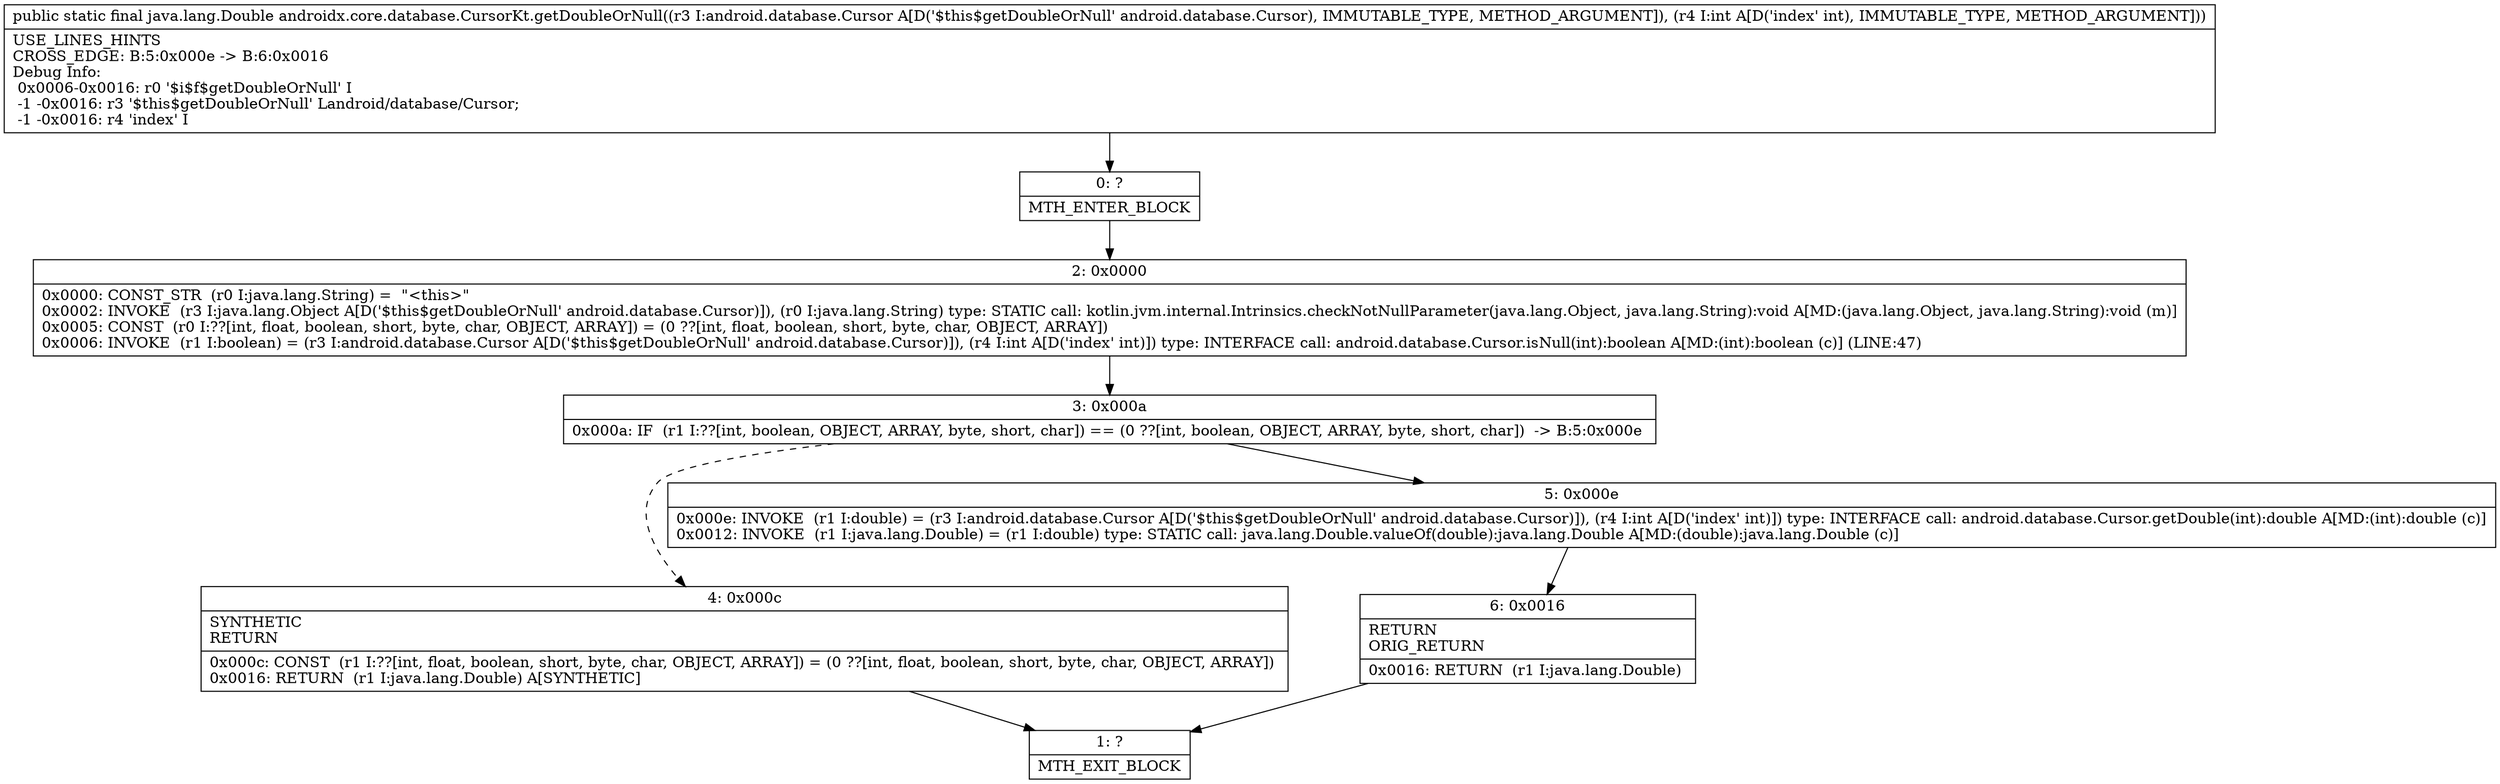 digraph "CFG forandroidx.core.database.CursorKt.getDoubleOrNull(Landroid\/database\/Cursor;I)Ljava\/lang\/Double;" {
Node_0 [shape=record,label="{0\:\ ?|MTH_ENTER_BLOCK\l}"];
Node_2 [shape=record,label="{2\:\ 0x0000|0x0000: CONST_STR  (r0 I:java.lang.String) =  \"\<this\>\" \l0x0002: INVOKE  (r3 I:java.lang.Object A[D('$this$getDoubleOrNull' android.database.Cursor)]), (r0 I:java.lang.String) type: STATIC call: kotlin.jvm.internal.Intrinsics.checkNotNullParameter(java.lang.Object, java.lang.String):void A[MD:(java.lang.Object, java.lang.String):void (m)]\l0x0005: CONST  (r0 I:??[int, float, boolean, short, byte, char, OBJECT, ARRAY]) = (0 ??[int, float, boolean, short, byte, char, OBJECT, ARRAY]) \l0x0006: INVOKE  (r1 I:boolean) = (r3 I:android.database.Cursor A[D('$this$getDoubleOrNull' android.database.Cursor)]), (r4 I:int A[D('index' int)]) type: INTERFACE call: android.database.Cursor.isNull(int):boolean A[MD:(int):boolean (c)] (LINE:47)\l}"];
Node_3 [shape=record,label="{3\:\ 0x000a|0x000a: IF  (r1 I:??[int, boolean, OBJECT, ARRAY, byte, short, char]) == (0 ??[int, boolean, OBJECT, ARRAY, byte, short, char])  \-\> B:5:0x000e \l}"];
Node_4 [shape=record,label="{4\:\ 0x000c|SYNTHETIC\lRETURN\l|0x000c: CONST  (r1 I:??[int, float, boolean, short, byte, char, OBJECT, ARRAY]) = (0 ??[int, float, boolean, short, byte, char, OBJECT, ARRAY]) \l0x0016: RETURN  (r1 I:java.lang.Double) A[SYNTHETIC]\l}"];
Node_1 [shape=record,label="{1\:\ ?|MTH_EXIT_BLOCK\l}"];
Node_5 [shape=record,label="{5\:\ 0x000e|0x000e: INVOKE  (r1 I:double) = (r3 I:android.database.Cursor A[D('$this$getDoubleOrNull' android.database.Cursor)]), (r4 I:int A[D('index' int)]) type: INTERFACE call: android.database.Cursor.getDouble(int):double A[MD:(int):double (c)]\l0x0012: INVOKE  (r1 I:java.lang.Double) = (r1 I:double) type: STATIC call: java.lang.Double.valueOf(double):java.lang.Double A[MD:(double):java.lang.Double (c)]\l}"];
Node_6 [shape=record,label="{6\:\ 0x0016|RETURN\lORIG_RETURN\l|0x0016: RETURN  (r1 I:java.lang.Double) \l}"];
MethodNode[shape=record,label="{public static final java.lang.Double androidx.core.database.CursorKt.getDoubleOrNull((r3 I:android.database.Cursor A[D('$this$getDoubleOrNull' android.database.Cursor), IMMUTABLE_TYPE, METHOD_ARGUMENT]), (r4 I:int A[D('index' int), IMMUTABLE_TYPE, METHOD_ARGUMENT]))  | USE_LINES_HINTS\lCROSS_EDGE: B:5:0x000e \-\> B:6:0x0016\lDebug Info:\l  0x0006\-0x0016: r0 '$i$f$getDoubleOrNull' I\l  \-1 \-0x0016: r3 '$this$getDoubleOrNull' Landroid\/database\/Cursor;\l  \-1 \-0x0016: r4 'index' I\l}"];
MethodNode -> Node_0;Node_0 -> Node_2;
Node_2 -> Node_3;
Node_3 -> Node_4[style=dashed];
Node_3 -> Node_5;
Node_4 -> Node_1;
Node_5 -> Node_6;
Node_6 -> Node_1;
}

